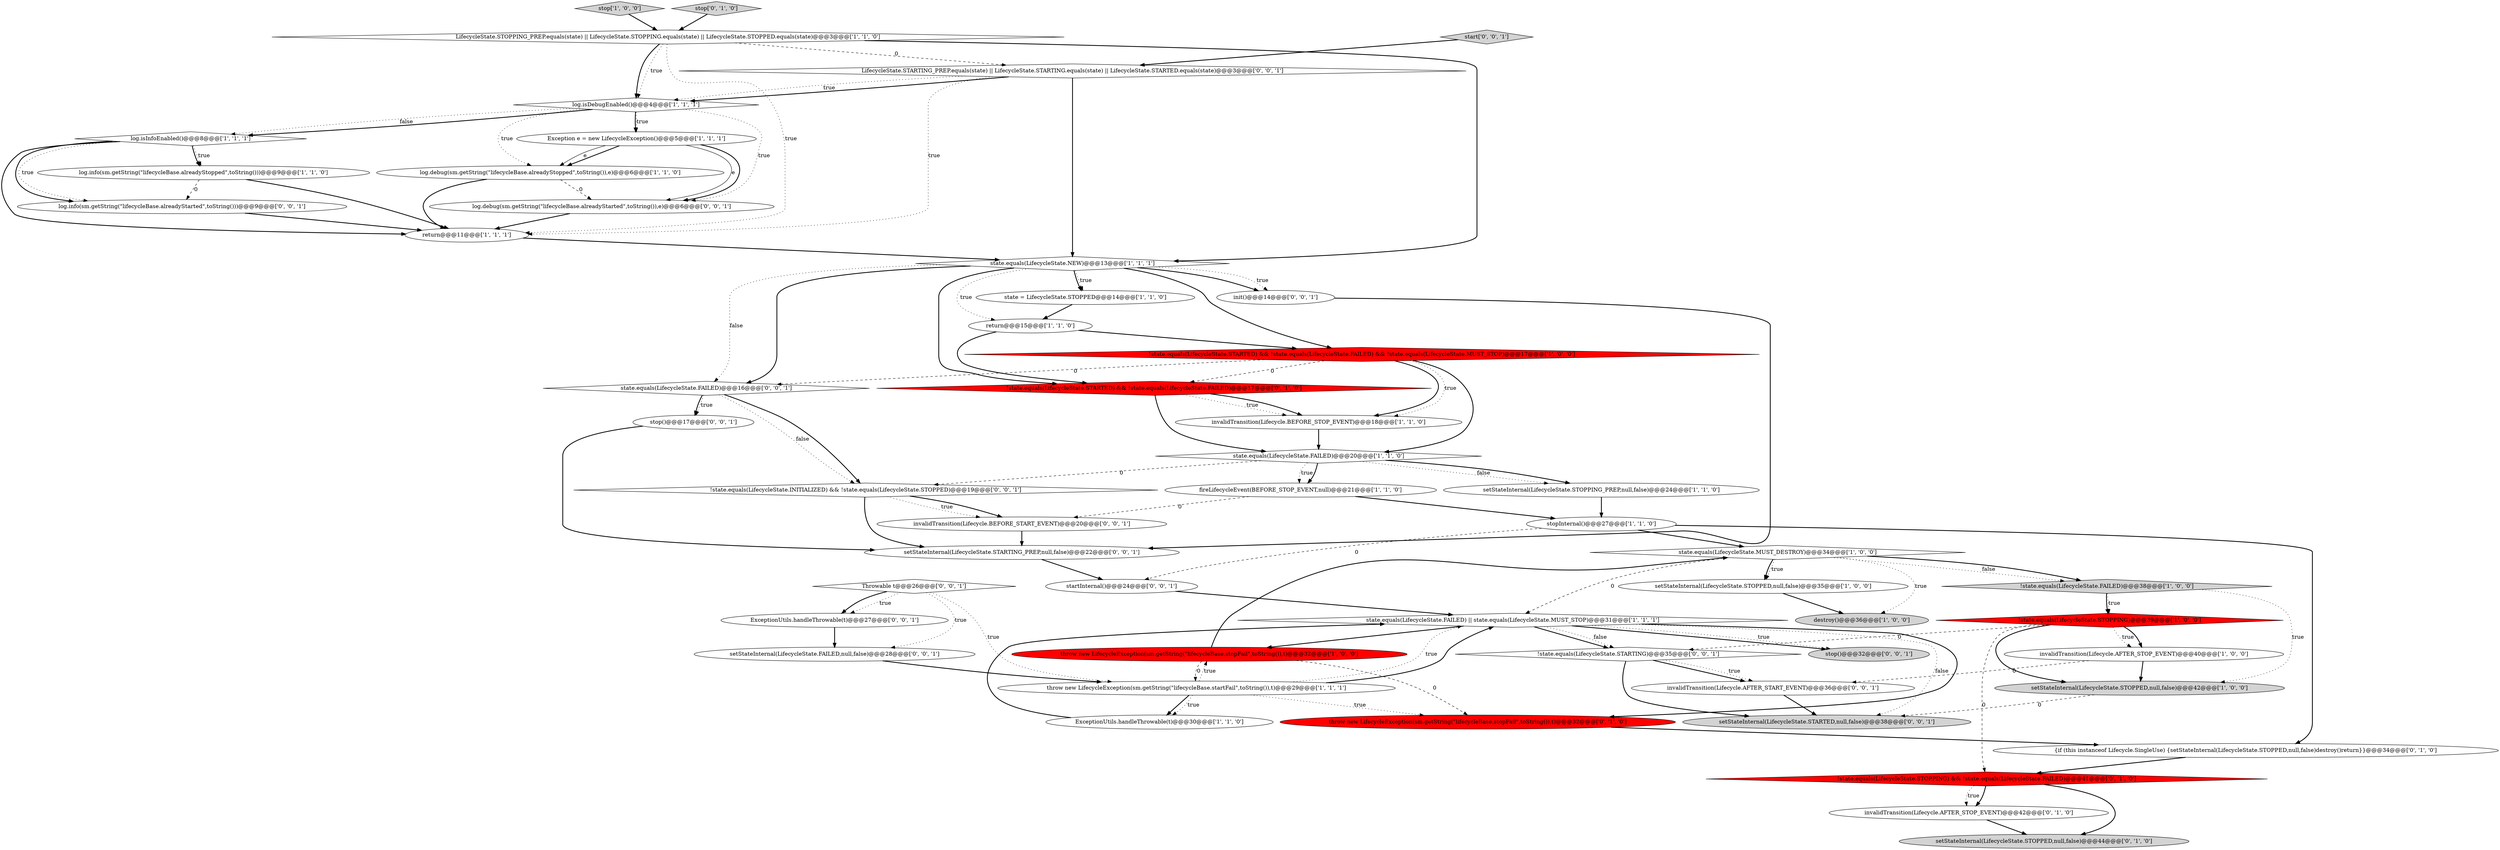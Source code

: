 digraph {
26 [style = filled, label = "!state.equals(LifecycleState.FAILED)@@@38@@@['1', '0', '0']", fillcolor = lightgray, shape = diamond image = "AAA0AAABBB1BBB"];
9 [style = filled, label = "Exception e = new LifecycleException()@@@5@@@['1', '1', '1']", fillcolor = white, shape = ellipse image = "AAA0AAABBB1BBB"];
31 [style = filled, label = "!state.equals(LifecycleState.STOPPING) && !state.equals(LifecycleState.FAILED)@@@41@@@['0', '1', '0']", fillcolor = red, shape = diamond image = "AAA1AAABBB2BBB"];
36 [style = filled, label = "Throwable t@@@26@@@['0', '0', '1']", fillcolor = white, shape = diamond image = "AAA0AAABBB3BBB"];
24 [style = filled, label = "stop['1', '0', '0']", fillcolor = lightgray, shape = diamond image = "AAA0AAABBB1BBB"];
12 [style = filled, label = "!state.equals(LifecycleState.STOPPING)@@@39@@@['1', '0', '0']", fillcolor = red, shape = diamond image = "AAA1AAABBB1BBB"];
30 [style = filled, label = "invalidTransition(Lifecycle.AFTER_STOP_EVENT)@@@42@@@['0', '1', '0']", fillcolor = white, shape = ellipse image = "AAA0AAABBB2BBB"];
0 [style = filled, label = "log.isDebugEnabled()@@@4@@@['1', '1', '1']", fillcolor = white, shape = diamond image = "AAA0AAABBB1BBB"];
7 [style = filled, label = "setStateInternal(LifecycleState.STOPPED,null,false)@@@35@@@['1', '0', '0']", fillcolor = white, shape = ellipse image = "AAA0AAABBB1BBB"];
22 [style = filled, label = "invalidTransition(Lifecycle.BEFORE_STOP_EVENT)@@@18@@@['1', '1', '0']", fillcolor = white, shape = ellipse image = "AAA0AAABBB1BBB"];
20 [style = filled, label = "throw new LifecycleException(sm.getString(\"lifecycleBase.stopFail\",toString()),t)@@@32@@@['1', '0', '0']", fillcolor = red, shape = ellipse image = "AAA1AAABBB1BBB"];
38 [style = filled, label = "invalidTransition(Lifecycle.BEFORE_START_EVENT)@@@20@@@['0', '0', '1']", fillcolor = white, shape = ellipse image = "AAA0AAABBB3BBB"];
44 [style = filled, label = "!state.equals(LifecycleState.INITIALIZED) && !state.equals(LifecycleState.STOPPED)@@@19@@@['0', '0', '1']", fillcolor = white, shape = diamond image = "AAA0AAABBB3BBB"];
48 [style = filled, label = "LifecycleState.STARTING_PREP.equals(state) || LifecycleState.STARTING.equals(state) || LifecycleState.STARTED.equals(state)@@@3@@@['0', '0', '1']", fillcolor = white, shape = diamond image = "AAA0AAABBB3BBB"];
49 [style = filled, label = "stop()@@@17@@@['0', '0', '1']", fillcolor = white, shape = ellipse image = "AAA0AAABBB3BBB"];
45 [style = filled, label = "setStateInternal(LifecycleState.FAILED,null,false)@@@28@@@['0', '0', '1']", fillcolor = white, shape = ellipse image = "AAA0AAABBB3BBB"];
19 [style = filled, label = "return@@@15@@@['1', '1', '0']", fillcolor = white, shape = ellipse image = "AAA0AAABBB1BBB"];
17 [style = filled, label = "destroy()@@@36@@@['1', '0', '0']", fillcolor = lightgray, shape = ellipse image = "AAA0AAABBB1BBB"];
18 [style = filled, label = "state.equals(LifecycleState.FAILED) || state.equals(LifecycleState.MUST_STOP)@@@31@@@['1', '1', '1']", fillcolor = white, shape = diamond image = "AAA0AAABBB1BBB"];
23 [style = filled, label = "ExceptionUtils.handleThrowable(t)@@@30@@@['1', '1', '0']", fillcolor = white, shape = ellipse image = "AAA0AAABBB1BBB"];
35 [style = filled, label = "setStateInternal(LifecycleState.STARTED,null,false)@@@38@@@['0', '0', '1']", fillcolor = lightgray, shape = ellipse image = "AAA0AAABBB3BBB"];
11 [style = filled, label = "state.equals(LifecycleState.FAILED)@@@20@@@['1', '1', '0']", fillcolor = white, shape = diamond image = "AAA0AAABBB1BBB"];
32 [style = filled, label = "stop['0', '1', '0']", fillcolor = lightgray, shape = diamond image = "AAA0AAABBB2BBB"];
46 [style = filled, label = "log.debug(sm.getString(\"lifecycleBase.alreadyStarted\",toString()),e)@@@6@@@['0', '0', '1']", fillcolor = white, shape = ellipse image = "AAA0AAABBB3BBB"];
6 [style = filled, label = "fireLifecycleEvent(BEFORE_STOP_EVENT,null)@@@21@@@['1', '1', '0']", fillcolor = white, shape = ellipse image = "AAA0AAABBB1BBB"];
42 [style = filled, label = "init()@@@14@@@['0', '0', '1']", fillcolor = white, shape = ellipse image = "AAA0AAABBB3BBB"];
1 [style = filled, label = "throw new LifecycleException(sm.getString(\"lifecycleBase.startFail\",toString()),t)@@@29@@@['1', '1', '1']", fillcolor = white, shape = ellipse image = "AAA0AAABBB1BBB"];
14 [style = filled, label = "LifecycleState.STOPPING_PREP.equals(state) || LifecycleState.STOPPING.equals(state) || LifecycleState.STOPPED.equals(state)@@@3@@@['1', '1', '0']", fillcolor = white, shape = diamond image = "AAA0AAABBB1BBB"];
37 [style = filled, label = "!state.equals(LifecycleState.STARTING)@@@35@@@['0', '0', '1']", fillcolor = white, shape = diamond image = "AAA0AAABBB3BBB"];
2 [style = filled, label = "state.equals(LifecycleState.NEW)@@@13@@@['1', '1', '1']", fillcolor = white, shape = diamond image = "AAA0AAABBB1BBB"];
15 [style = filled, label = "setStateInternal(LifecycleState.STOPPED,null,false)@@@42@@@['1', '0', '0']", fillcolor = lightgray, shape = ellipse image = "AAA0AAABBB1BBB"];
5 [style = filled, label = "log.debug(sm.getString(\"lifecycleBase.alreadyStopped\",toString()),e)@@@6@@@['1', '1', '0']", fillcolor = white, shape = ellipse image = "AAA0AAABBB1BBB"];
51 [style = filled, label = "start['0', '0', '1']", fillcolor = lightgray, shape = diamond image = "AAA0AAABBB3BBB"];
28 [style = filled, label = "setStateInternal(LifecycleState.STOPPED,null,false)@@@44@@@['0', '1', '0']", fillcolor = lightgray, shape = ellipse image = "AAA0AAABBB2BBB"];
16 [style = filled, label = "return@@@11@@@['1', '1', '1']", fillcolor = white, shape = ellipse image = "AAA0AAABBB1BBB"];
47 [style = filled, label = "state.equals(LifecycleState.FAILED)@@@16@@@['0', '0', '1']", fillcolor = white, shape = diamond image = "AAA0AAABBB3BBB"];
8 [style = filled, label = "state.equals(LifecycleState.MUST_DESTROY)@@@34@@@['1', '0', '0']", fillcolor = white, shape = diamond image = "AAA0AAABBB1BBB"];
34 [style = filled, label = "!state.equals(LifecycleState.STARTED) && !state.equals(LifecycleState.FAILED)@@@17@@@['0', '1', '0']", fillcolor = red, shape = diamond image = "AAA1AAABBB2BBB"];
21 [style = filled, label = "log.info(sm.getString(\"lifecycleBase.alreadyStopped\",toString()))@@@9@@@['1', '1', '0']", fillcolor = white, shape = ellipse image = "AAA0AAABBB1BBB"];
29 [style = filled, label = "{if (this instanceof Lifecycle.SingleUse) {setStateInternal(LifecycleState.STOPPED,null,false)destroy()return}}@@@34@@@['0', '1', '0']", fillcolor = white, shape = ellipse image = "AAA0AAABBB2BBB"];
43 [style = filled, label = "log.info(sm.getString(\"lifecycleBase.alreadyStarted\",toString()))@@@9@@@['0', '0', '1']", fillcolor = white, shape = ellipse image = "AAA0AAABBB3BBB"];
41 [style = filled, label = "ExceptionUtils.handleThrowable(t)@@@27@@@['0', '0', '1']", fillcolor = white, shape = ellipse image = "AAA0AAABBB3BBB"];
13 [style = filled, label = "!state.equals(LifecycleState.STARTED) && !state.equals(LifecycleState.FAILED) && !state.equals(LifecycleState.MUST_STOP)@@@17@@@['1', '0', '0']", fillcolor = red, shape = diamond image = "AAA1AAABBB1BBB"];
25 [style = filled, label = "stopInternal()@@@27@@@['1', '1', '0']", fillcolor = white, shape = ellipse image = "AAA0AAABBB1BBB"];
50 [style = filled, label = "setStateInternal(LifecycleState.STARTING_PREP,null,false)@@@22@@@['0', '0', '1']", fillcolor = white, shape = ellipse image = "AAA0AAABBB3BBB"];
10 [style = filled, label = "state = LifecycleState.STOPPED@@@14@@@['1', '1', '0']", fillcolor = white, shape = ellipse image = "AAA0AAABBB1BBB"];
39 [style = filled, label = "startInternal()@@@24@@@['0', '0', '1']", fillcolor = white, shape = ellipse image = "AAA0AAABBB3BBB"];
40 [style = filled, label = "invalidTransition(Lifecycle.AFTER_START_EVENT)@@@36@@@['0', '0', '1']", fillcolor = white, shape = ellipse image = "AAA0AAABBB3BBB"];
27 [style = filled, label = "setStateInternal(LifecycleState.STOPPING_PREP,null,false)@@@24@@@['1', '1', '0']", fillcolor = white, shape = ellipse image = "AAA0AAABBB1BBB"];
33 [style = filled, label = "throw new LifecycleException(sm.getString(\"lifecycleBase.stopFail\",toString()),t)@@@32@@@['0', '1', '0']", fillcolor = red, shape = ellipse image = "AAA1AAABBB2BBB"];
52 [style = filled, label = "stop()@@@32@@@['0', '0', '1']", fillcolor = lightgray, shape = ellipse image = "AAA0AAABBB3BBB"];
4 [style = filled, label = "log.isInfoEnabled()@@@8@@@['1', '1', '1']", fillcolor = white, shape = diamond image = "AAA0AAABBB1BBB"];
3 [style = filled, label = "invalidTransition(Lifecycle.AFTER_STOP_EVENT)@@@40@@@['1', '0', '0']", fillcolor = white, shape = ellipse image = "AAA0AAABBB1BBB"];
0->5 [style = dotted, label="true"];
3->40 [style = dashed, label="0"];
14->0 [style = dotted, label="true"];
10->19 [style = bold, label=""];
26->12 [style = dotted, label="true"];
12->31 [style = dashed, label="0"];
6->38 [style = dashed, label="0"];
25->29 [style = bold, label=""];
1->23 [style = bold, label=""];
47->49 [style = bold, label=""];
39->18 [style = bold, label=""];
38->50 [style = bold, label=""];
26->12 [style = bold, label=""];
37->40 [style = bold, label=""];
51->48 [style = bold, label=""];
30->28 [style = bold, label=""];
5->46 [style = dashed, label="0"];
31->30 [style = bold, label=""];
9->5 [style = bold, label=""];
21->16 [style = bold, label=""];
1->23 [style = dotted, label="true"];
41->45 [style = bold, label=""];
13->22 [style = bold, label=""];
27->25 [style = bold, label=""];
4->16 [style = bold, label=""];
2->10 [style = dotted, label="true"];
12->3 [style = dotted, label="true"];
0->46 [style = dotted, label="true"];
47->44 [style = dotted, label="false"];
19->34 [style = bold, label=""];
43->16 [style = bold, label=""];
12->37 [style = dashed, label="0"];
48->2 [style = bold, label=""];
36->41 [style = bold, label=""];
18->35 [style = dotted, label="false"];
8->17 [style = dotted, label="true"];
2->34 [style = bold, label=""];
4->21 [style = bold, label=""];
9->5 [style = solid, label="e"];
8->7 [style = dotted, label="true"];
44->50 [style = bold, label=""];
13->11 [style = bold, label=""];
50->39 [style = bold, label=""];
44->38 [style = bold, label=""];
1->18 [style = dotted, label="true"];
33->29 [style = bold, label=""];
47->49 [style = dotted, label="true"];
45->1 [style = bold, label=""];
20->1 [style = dashed, label="0"];
31->30 [style = dotted, label="true"];
34->22 [style = dotted, label="true"];
18->20 [style = bold, label=""];
36->45 [style = dotted, label="true"];
20->8 [style = bold, label=""];
1->33 [style = dotted, label="true"];
13->22 [style = dotted, label="true"];
19->13 [style = bold, label=""];
44->38 [style = dotted, label="true"];
47->44 [style = bold, label=""];
8->18 [style = dashed, label="0"];
31->28 [style = bold, label=""];
20->33 [style = dashed, label="0"];
22->11 [style = bold, label=""];
2->19 [style = dotted, label="true"];
18->37 [style = bold, label=""];
46->16 [style = bold, label=""];
7->17 [style = bold, label=""];
40->35 [style = bold, label=""];
48->16 [style = dotted, label="true"];
8->26 [style = dotted, label="false"];
9->46 [style = solid, label="e"];
18->33 [style = bold, label=""];
11->44 [style = dashed, label="0"];
9->46 [style = bold, label=""];
0->4 [style = dotted, label="false"];
32->14 [style = bold, label=""];
2->10 [style = bold, label=""];
49->50 [style = bold, label=""];
15->35 [style = dashed, label="0"];
5->16 [style = bold, label=""];
14->16 [style = dotted, label="true"];
4->21 [style = dotted, label="true"];
2->42 [style = dotted, label="true"];
11->6 [style = dotted, label="true"];
26->15 [style = dotted, label="true"];
48->0 [style = dotted, label="true"];
14->2 [style = bold, label=""];
12->3 [style = bold, label=""];
37->35 [style = bold, label=""];
18->52 [style = bold, label=""];
0->9 [style = dotted, label="true"];
13->34 [style = dashed, label="0"];
1->20 [style = dotted, label="true"];
18->52 [style = dotted, label="true"];
23->18 [style = bold, label=""];
2->47 [style = bold, label=""];
25->39 [style = dashed, label="0"];
4->43 [style = dotted, label="true"];
36->41 [style = dotted, label="true"];
36->1 [style = dotted, label="true"];
21->43 [style = dashed, label="0"];
0->9 [style = bold, label=""];
4->43 [style = bold, label=""];
42->50 [style = bold, label=""];
14->48 [style = dashed, label="0"];
11->6 [style = bold, label=""];
29->31 [style = bold, label=""];
12->15 [style = bold, label=""];
1->18 [style = bold, label=""];
3->15 [style = bold, label=""];
11->27 [style = dotted, label="false"];
16->2 [style = bold, label=""];
2->47 [style = dotted, label="false"];
34->11 [style = bold, label=""];
48->0 [style = bold, label=""];
8->7 [style = bold, label=""];
34->22 [style = bold, label=""];
24->14 [style = bold, label=""];
2->13 [style = bold, label=""];
14->0 [style = bold, label=""];
0->4 [style = bold, label=""];
25->8 [style = bold, label=""];
13->47 [style = dashed, label="0"];
37->40 [style = dotted, label="true"];
2->42 [style = bold, label=""];
18->37 [style = dotted, label="false"];
6->25 [style = bold, label=""];
11->27 [style = bold, label=""];
8->26 [style = bold, label=""];
}
